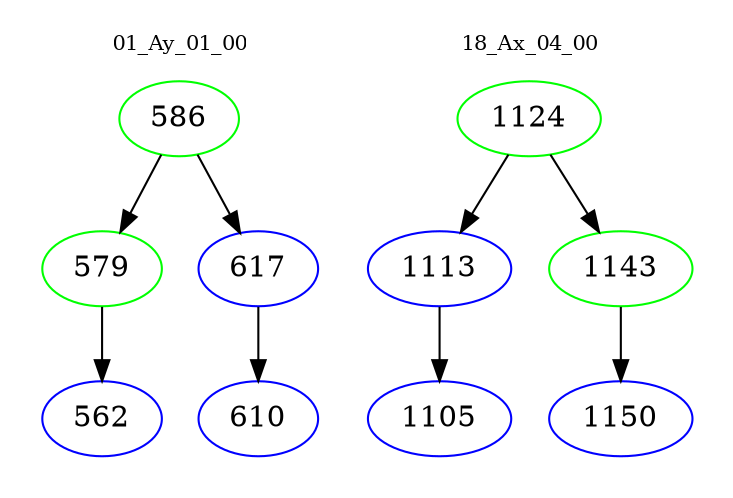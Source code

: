 digraph{
subgraph cluster_0 {
color = white
label = "01_Ay_01_00";
fontsize=10;
T0_586 [label="586", color="green"]
T0_586 -> T0_579 [color="black"]
T0_579 [label="579", color="green"]
T0_579 -> T0_562 [color="black"]
T0_562 [label="562", color="blue"]
T0_586 -> T0_617 [color="black"]
T0_617 [label="617", color="blue"]
T0_617 -> T0_610 [color="black"]
T0_610 [label="610", color="blue"]
}
subgraph cluster_1 {
color = white
label = "18_Ax_04_00";
fontsize=10;
T1_1124 [label="1124", color="green"]
T1_1124 -> T1_1113 [color="black"]
T1_1113 [label="1113", color="blue"]
T1_1113 -> T1_1105 [color="black"]
T1_1105 [label="1105", color="blue"]
T1_1124 -> T1_1143 [color="black"]
T1_1143 [label="1143", color="green"]
T1_1143 -> T1_1150 [color="black"]
T1_1150 [label="1150", color="blue"]
}
}
